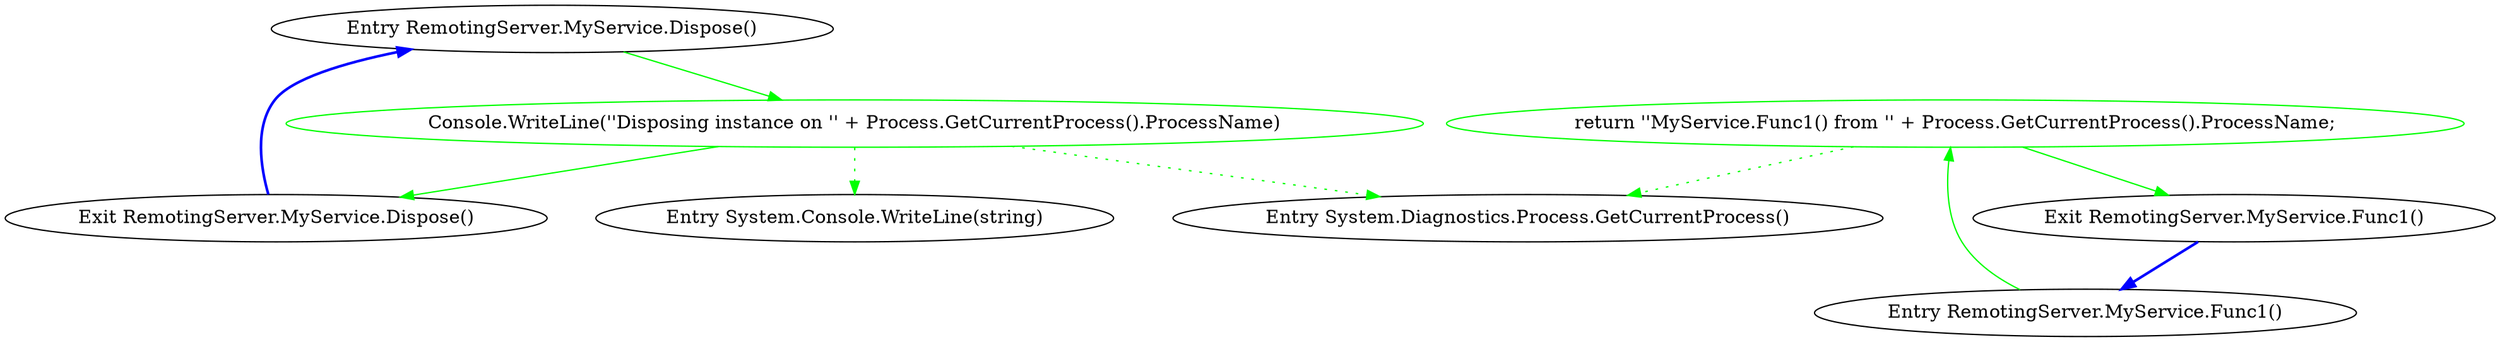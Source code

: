 digraph  {
m2_6 [label="Entry RemotingServer.MyService.Dispose()", span="16-16", cluster="RemotingServer.MyService.Dispose()", file="MyService.cs"];
m2_7 [label="Console.WriteLine(''Disposing instance on '' + Process.GetCurrentProcess().ProcessName)", span="18-18", cluster="RemotingServer.MyService.Dispose()", color=green, community=0, file="MyService.cs"];
m2_8 [label="Exit RemotingServer.MyService.Dispose()", span="16-16", cluster="RemotingServer.MyService.Dispose()", file="MyService.cs"];
m2_5 [label="Entry System.Diagnostics.Process.GetCurrentProcess()", span="0-0", cluster="System.Diagnostics.Process.GetCurrentProcess()", file="MyService.cs"];
m2_9 [label="Entry System.Console.WriteLine(string)", span="0-0", cluster="System.Console.WriteLine(string)", file="MyService.cs"];
m2_2 [label="Entry RemotingServer.MyService.Func1()", span="11-11", cluster="RemotingServer.MyService.Func1()", file="MyService.cs"];
m2_3 [label="return ''MyService.Func1() from '' + Process.GetCurrentProcess().ProcessName;", span="13-13", cluster="RemotingServer.MyService.Func1()", color=green, community=0, file="MyService.cs"];
m2_4 [label="Exit RemotingServer.MyService.Func1()", span="11-11", cluster="RemotingServer.MyService.Func1()", file="MyService.cs"];
m2_6 -> m2_7  [key=0, style=solid, color=green];
m2_7 -> m2_8  [key=0, style=solid, color=green];
m2_7 -> m2_5  [key=2, style=dotted, color=green];
m2_7 -> m2_9  [key=2, style=dotted, color=green];
m2_8 -> m2_6  [key=0, style=bold, color=blue];
m2_2 -> m2_3  [key=0, style=solid, color=green];
m2_3 -> m2_4  [key=0, style=solid, color=green];
m2_3 -> m2_5  [key=2, style=dotted, color=green];
m2_4 -> m2_2  [key=0, style=bold, color=blue];
}
